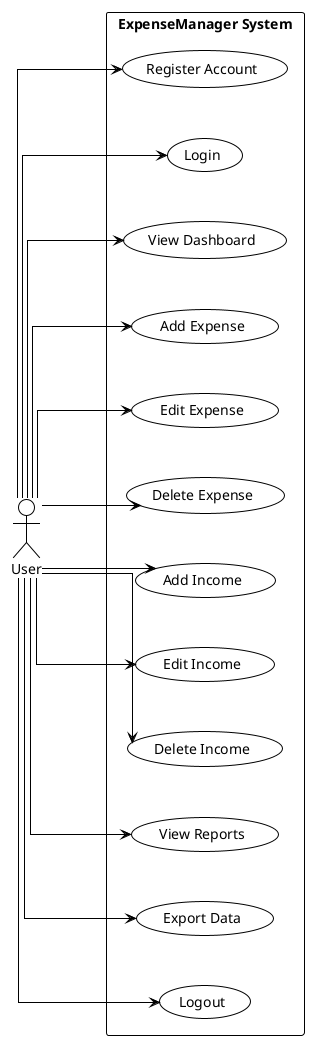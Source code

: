 @startuml ExpenseManager_UseCase
!theme plain
skinparam linetype ortho
skinparam nodesep 50
skinparam ranksep 80

left to right direction

actor User

rectangle "ExpenseManager System" {
    usecase "Register Account" as UC1
    usecase "Login" as UC2
    usecase "View Dashboard" as UC3
    usecase "Add Expense" as UC4
    usecase "Edit Expense" as UC5
    usecase "Delete Expense" as UC6
    usecase "Add Income" as UC7
    usecase "Edit Income" as UC8
    usecase "Delete Income" as UC9
    usecase "View Reports" as UC10
    usecase "Export Data" as UC11
    usecase "Logout" as UC12
}

User --> UC1
User --> UC2
User --> UC3
User --> UC4
User --> UC5
User --> UC6
User --> UC7
User --> UC8
User --> UC9
User --> UC10
User --> UC11
User --> UC12

@enduml